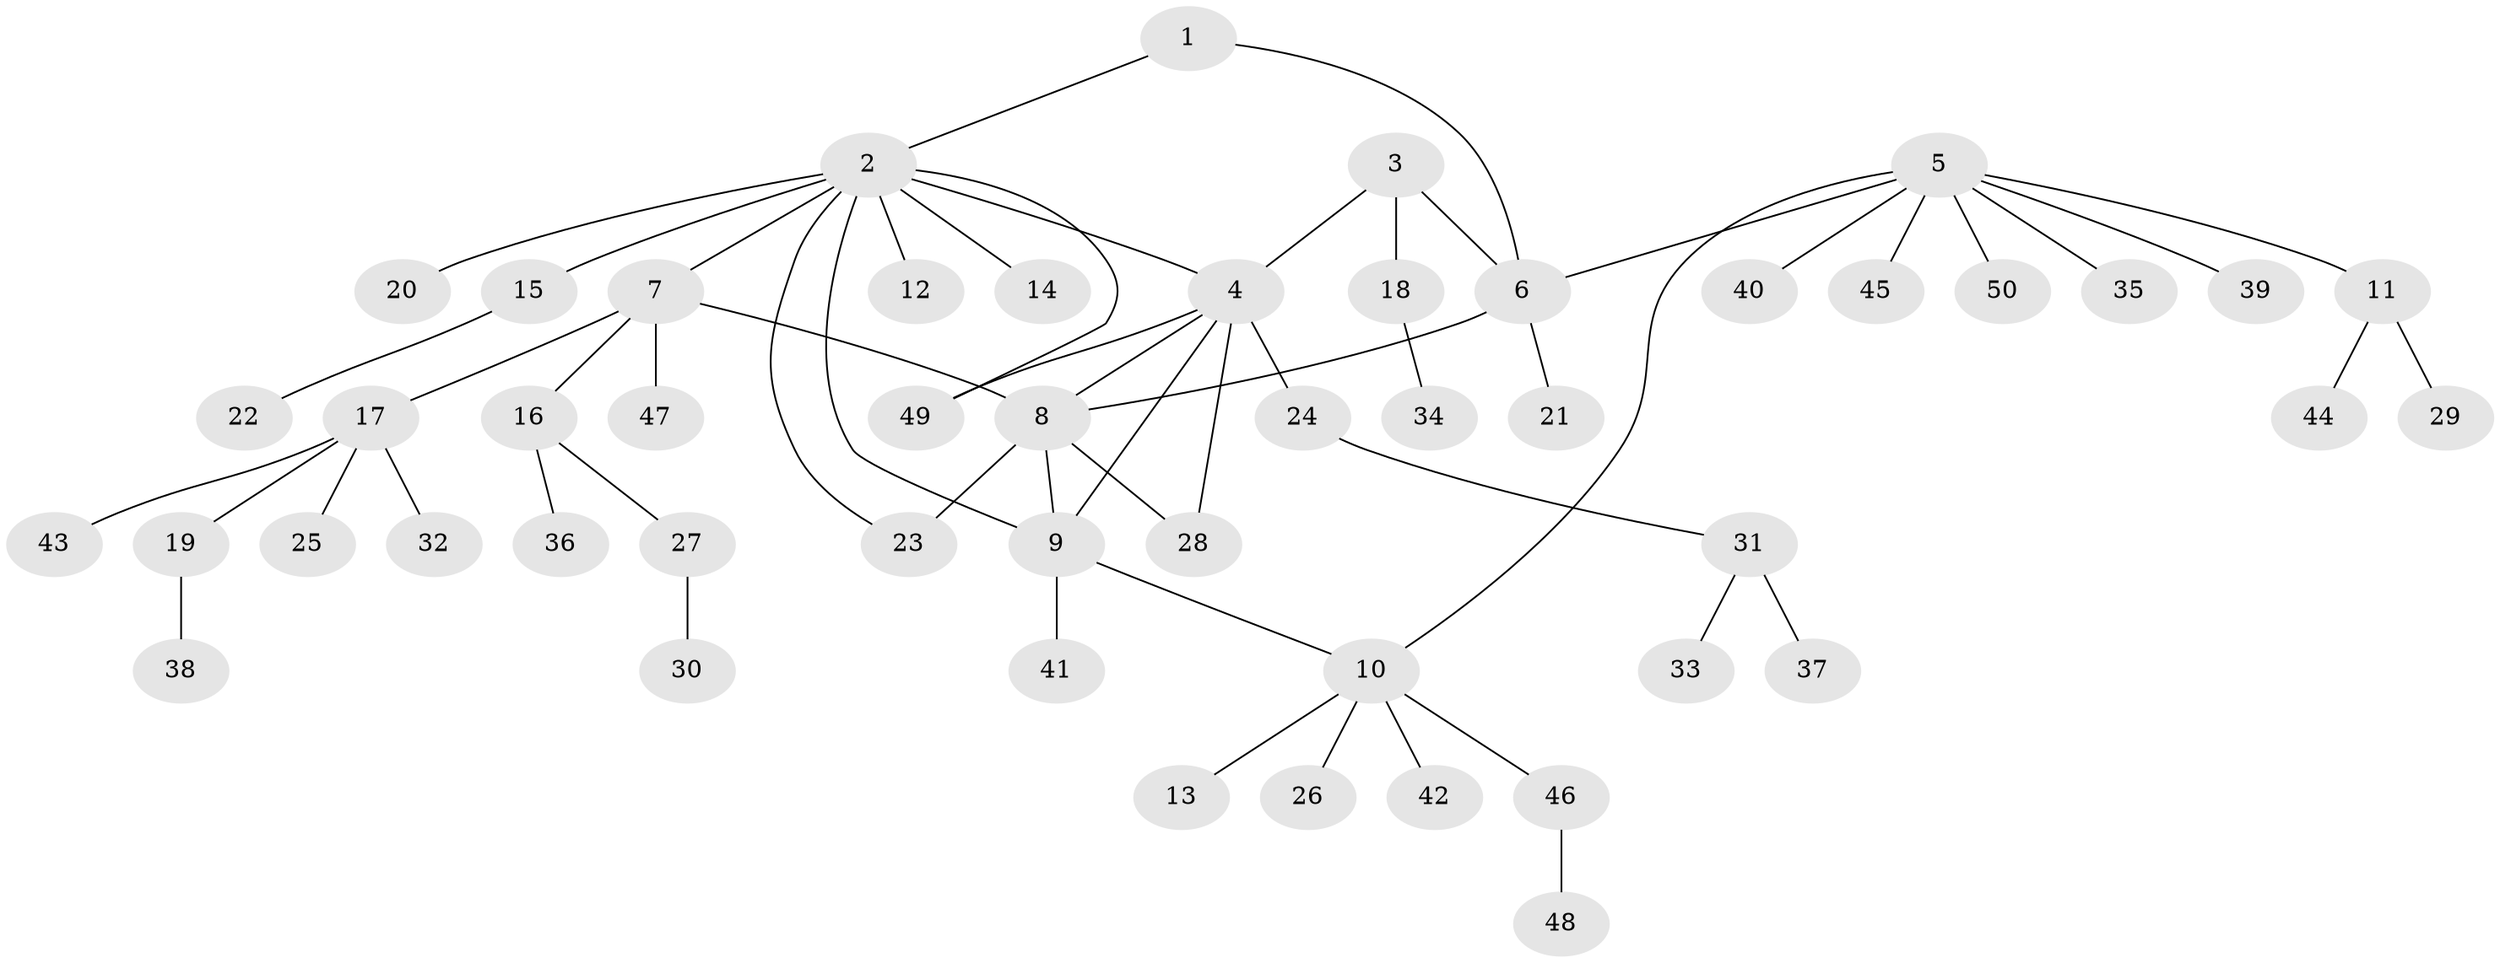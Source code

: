 // Generated by graph-tools (version 1.1) at 2025/37/03/09/25 02:37:18]
// undirected, 50 vertices, 58 edges
graph export_dot {
graph [start="1"]
  node [color=gray90,style=filled];
  1;
  2;
  3;
  4;
  5;
  6;
  7;
  8;
  9;
  10;
  11;
  12;
  13;
  14;
  15;
  16;
  17;
  18;
  19;
  20;
  21;
  22;
  23;
  24;
  25;
  26;
  27;
  28;
  29;
  30;
  31;
  32;
  33;
  34;
  35;
  36;
  37;
  38;
  39;
  40;
  41;
  42;
  43;
  44;
  45;
  46;
  47;
  48;
  49;
  50;
  1 -- 2;
  1 -- 6;
  2 -- 4;
  2 -- 7;
  2 -- 9;
  2 -- 12;
  2 -- 14;
  2 -- 15;
  2 -- 20;
  2 -- 23;
  2 -- 49;
  3 -- 4;
  3 -- 6;
  3 -- 18;
  4 -- 8;
  4 -- 9;
  4 -- 24;
  4 -- 28;
  4 -- 49;
  5 -- 6;
  5 -- 10;
  5 -- 11;
  5 -- 35;
  5 -- 39;
  5 -- 40;
  5 -- 45;
  5 -- 50;
  6 -- 8;
  6 -- 21;
  7 -- 8;
  7 -- 16;
  7 -- 17;
  7 -- 47;
  8 -- 9;
  8 -- 23;
  8 -- 28;
  9 -- 10;
  9 -- 41;
  10 -- 13;
  10 -- 26;
  10 -- 42;
  10 -- 46;
  11 -- 29;
  11 -- 44;
  15 -- 22;
  16 -- 27;
  16 -- 36;
  17 -- 19;
  17 -- 25;
  17 -- 32;
  17 -- 43;
  18 -- 34;
  19 -- 38;
  24 -- 31;
  27 -- 30;
  31 -- 33;
  31 -- 37;
  46 -- 48;
}
